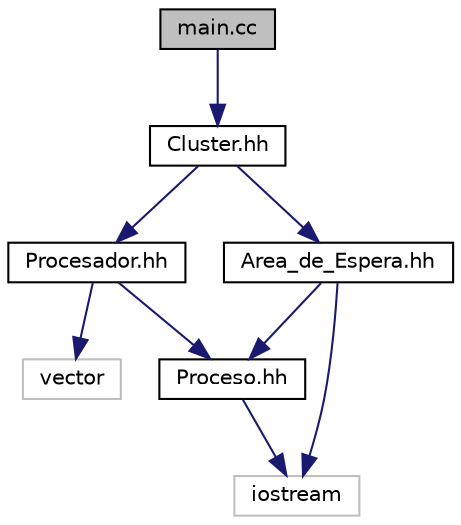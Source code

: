 digraph "main.cc"
{
 // LATEX_PDF_SIZE
  edge [fontname="Helvetica",fontsize="10",labelfontname="Helvetica",labelfontsize="10"];
  node [fontname="Helvetica",fontsize="10",shape=record];
  Node1 [label="main.cc",height=0.2,width=0.4,color="black", fillcolor="grey75", style="filled", fontcolor="black",tooltip=" "];
  Node1 -> Node2 [color="midnightblue",fontsize="10",style="solid",fontname="Helvetica"];
  Node2 [label="Cluster.hh",height=0.2,width=0.4,color="black", fillcolor="white", style="filled",URL="$Cluster_8hh.html",tooltip="Especificación de la clase Cluster."];
  Node2 -> Node3 [color="midnightblue",fontsize="10",style="solid",fontname="Helvetica"];
  Node3 [label="Procesador.hh",height=0.2,width=0.4,color="black", fillcolor="white", style="filled",URL="$Procesador_8hh.html",tooltip="Especificación de la clase Procesador."];
  Node3 -> Node4 [color="midnightblue",fontsize="10",style="solid",fontname="Helvetica"];
  Node4 [label="Proceso.hh",height=0.2,width=0.4,color="black", fillcolor="white", style="filled",URL="$Proceso_8hh.html",tooltip=" "];
  Node4 -> Node5 [color="midnightblue",fontsize="10",style="solid",fontname="Helvetica"];
  Node5 [label="iostream",height=0.2,width=0.4,color="grey75", fillcolor="white", style="filled",tooltip=" "];
  Node3 -> Node6 [color="midnightblue",fontsize="10",style="solid",fontname="Helvetica"];
  Node6 [label="vector",height=0.2,width=0.4,color="grey75", fillcolor="white", style="filled",tooltip=" "];
  Node2 -> Node7 [color="midnightblue",fontsize="10",style="solid",fontname="Helvetica"];
  Node7 [label="Area_de_Espera.hh",height=0.2,width=0.4,color="black", fillcolor="white", style="filled",URL="$Area__de__Espera_8hh.html",tooltip="Especificación de la clase Area de Espera."];
  Node7 -> Node5 [color="midnightblue",fontsize="10",style="solid",fontname="Helvetica"];
  Node7 -> Node4 [color="midnightblue",fontsize="10",style="solid",fontname="Helvetica"];
}
